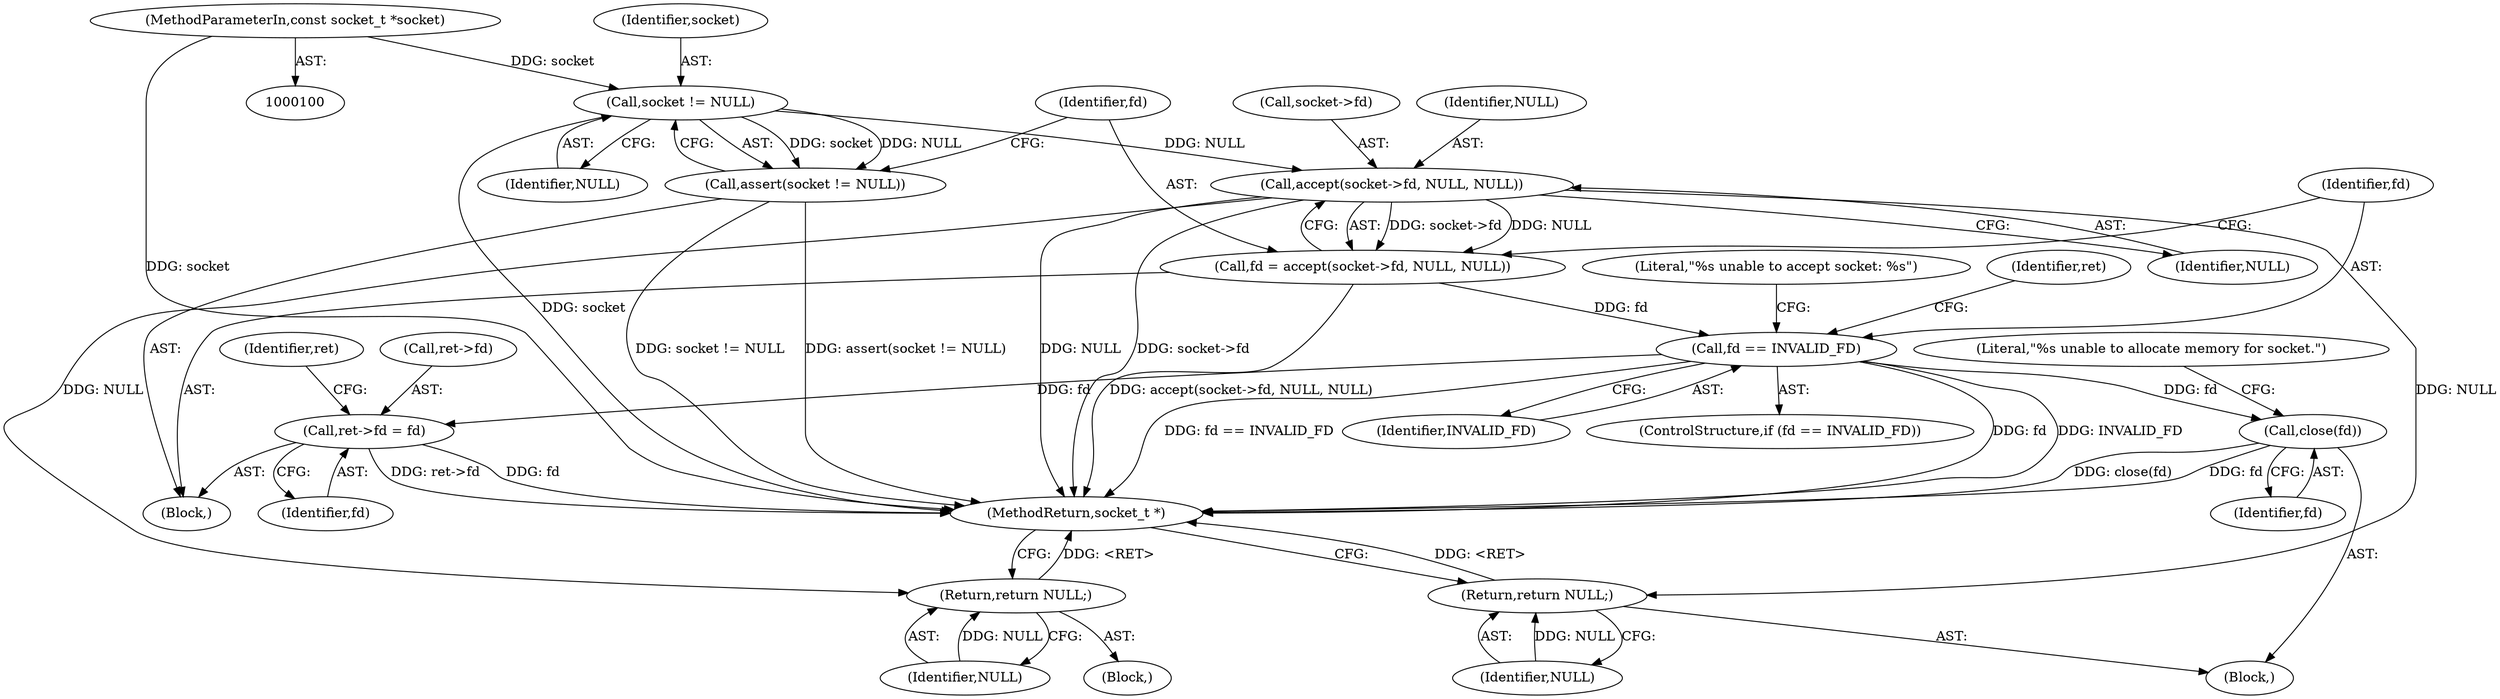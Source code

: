 digraph "0_Android_472271b153c5dc53c28beac55480a8d8434b2d5c_61@pointer" {
"1000101" [label="(MethodParameterIn,const socket_t *socket)"];
"1000104" [label="(Call,socket != NULL)"];
"1000103" [label="(Call,assert(socket != NULL))"];
"1000110" [label="(Call,accept(socket->fd, NULL, NULL))"];
"1000108" [label="(Call,fd = accept(socket->fd, NULL, NULL))"];
"1000117" [label="(Call,fd == INVALID_FD)"];
"1000140" [label="(Call,close(fd))"];
"1000147" [label="(Call,ret->fd = fd)"];
"1000126" [label="(Return,return NULL;)"];
"1000145" [label="(Return,return NULL;)"];
"1000119" [label="(Identifier,INVALID_FD)"];
"1000104" [label="(Call,socket != NULL)"];
"1000103" [label="(Call,assert(socket != NULL))"];
"1000116" [label="(ControlStructure,if (fd == INVALID_FD))"];
"1000146" [label="(Identifier,NULL)"];
"1000111" [label="(Call,socket->fd)"];
"1000115" [label="(Identifier,NULL)"];
"1000127" [label="(Identifier,NULL)"];
"1000122" [label="(Literal,\"%s unable to accept socket: %s\")"];
"1000130" [label="(Identifier,ret)"];
"1000108" [label="(Call,fd = accept(socket->fd, NULL, NULL))"];
"1000148" [label="(Call,ret->fd)"];
"1000109" [label="(Identifier,fd)"];
"1000140" [label="(Call,close(fd))"];
"1000143" [label="(Literal,\"%s unable to allocate memory for socket.\")"];
"1000154" [label="(MethodReturn,socket_t *)"];
"1000110" [label="(Call,accept(socket->fd, NULL, NULL))"];
"1000102" [label="(Block,)"];
"1000141" [label="(Identifier,fd)"];
"1000114" [label="(Identifier,NULL)"];
"1000153" [label="(Identifier,ret)"];
"1000147" [label="(Call,ret->fd = fd)"];
"1000151" [label="(Identifier,fd)"];
"1000126" [label="(Return,return NULL;)"];
"1000145" [label="(Return,return NULL;)"];
"1000101" [label="(MethodParameterIn,const socket_t *socket)"];
"1000105" [label="(Identifier,socket)"];
"1000139" [label="(Block,)"];
"1000120" [label="(Block,)"];
"1000106" [label="(Identifier,NULL)"];
"1000118" [label="(Identifier,fd)"];
"1000117" [label="(Call,fd == INVALID_FD)"];
"1000101" -> "1000100"  [label="AST: "];
"1000101" -> "1000154"  [label="DDG: socket"];
"1000101" -> "1000104"  [label="DDG: socket"];
"1000104" -> "1000103"  [label="AST: "];
"1000104" -> "1000106"  [label="CFG: "];
"1000105" -> "1000104"  [label="AST: "];
"1000106" -> "1000104"  [label="AST: "];
"1000103" -> "1000104"  [label="CFG: "];
"1000104" -> "1000154"  [label="DDG: socket"];
"1000104" -> "1000103"  [label="DDG: socket"];
"1000104" -> "1000103"  [label="DDG: NULL"];
"1000104" -> "1000110"  [label="DDG: NULL"];
"1000103" -> "1000102"  [label="AST: "];
"1000109" -> "1000103"  [label="CFG: "];
"1000103" -> "1000154"  [label="DDG: socket != NULL"];
"1000103" -> "1000154"  [label="DDG: assert(socket != NULL)"];
"1000110" -> "1000108"  [label="AST: "];
"1000110" -> "1000115"  [label="CFG: "];
"1000111" -> "1000110"  [label="AST: "];
"1000114" -> "1000110"  [label="AST: "];
"1000115" -> "1000110"  [label="AST: "];
"1000108" -> "1000110"  [label="CFG: "];
"1000110" -> "1000154"  [label="DDG: NULL"];
"1000110" -> "1000154"  [label="DDG: socket->fd"];
"1000110" -> "1000108"  [label="DDG: socket->fd"];
"1000110" -> "1000108"  [label="DDG: NULL"];
"1000110" -> "1000126"  [label="DDG: NULL"];
"1000110" -> "1000145"  [label="DDG: NULL"];
"1000108" -> "1000102"  [label="AST: "];
"1000109" -> "1000108"  [label="AST: "];
"1000118" -> "1000108"  [label="CFG: "];
"1000108" -> "1000154"  [label="DDG: accept(socket->fd, NULL, NULL)"];
"1000108" -> "1000117"  [label="DDG: fd"];
"1000117" -> "1000116"  [label="AST: "];
"1000117" -> "1000119"  [label="CFG: "];
"1000118" -> "1000117"  [label="AST: "];
"1000119" -> "1000117"  [label="AST: "];
"1000122" -> "1000117"  [label="CFG: "];
"1000130" -> "1000117"  [label="CFG: "];
"1000117" -> "1000154"  [label="DDG: fd == INVALID_FD"];
"1000117" -> "1000154"  [label="DDG: fd"];
"1000117" -> "1000154"  [label="DDG: INVALID_FD"];
"1000117" -> "1000140"  [label="DDG: fd"];
"1000117" -> "1000147"  [label="DDG: fd"];
"1000140" -> "1000139"  [label="AST: "];
"1000140" -> "1000141"  [label="CFG: "];
"1000141" -> "1000140"  [label="AST: "];
"1000143" -> "1000140"  [label="CFG: "];
"1000140" -> "1000154"  [label="DDG: close(fd)"];
"1000140" -> "1000154"  [label="DDG: fd"];
"1000147" -> "1000102"  [label="AST: "];
"1000147" -> "1000151"  [label="CFG: "];
"1000148" -> "1000147"  [label="AST: "];
"1000151" -> "1000147"  [label="AST: "];
"1000153" -> "1000147"  [label="CFG: "];
"1000147" -> "1000154"  [label="DDG: fd"];
"1000147" -> "1000154"  [label="DDG: ret->fd"];
"1000126" -> "1000120"  [label="AST: "];
"1000126" -> "1000127"  [label="CFG: "];
"1000127" -> "1000126"  [label="AST: "];
"1000154" -> "1000126"  [label="CFG: "];
"1000126" -> "1000154"  [label="DDG: <RET>"];
"1000127" -> "1000126"  [label="DDG: NULL"];
"1000145" -> "1000139"  [label="AST: "];
"1000145" -> "1000146"  [label="CFG: "];
"1000146" -> "1000145"  [label="AST: "];
"1000154" -> "1000145"  [label="CFG: "];
"1000145" -> "1000154"  [label="DDG: <RET>"];
"1000146" -> "1000145"  [label="DDG: NULL"];
}
